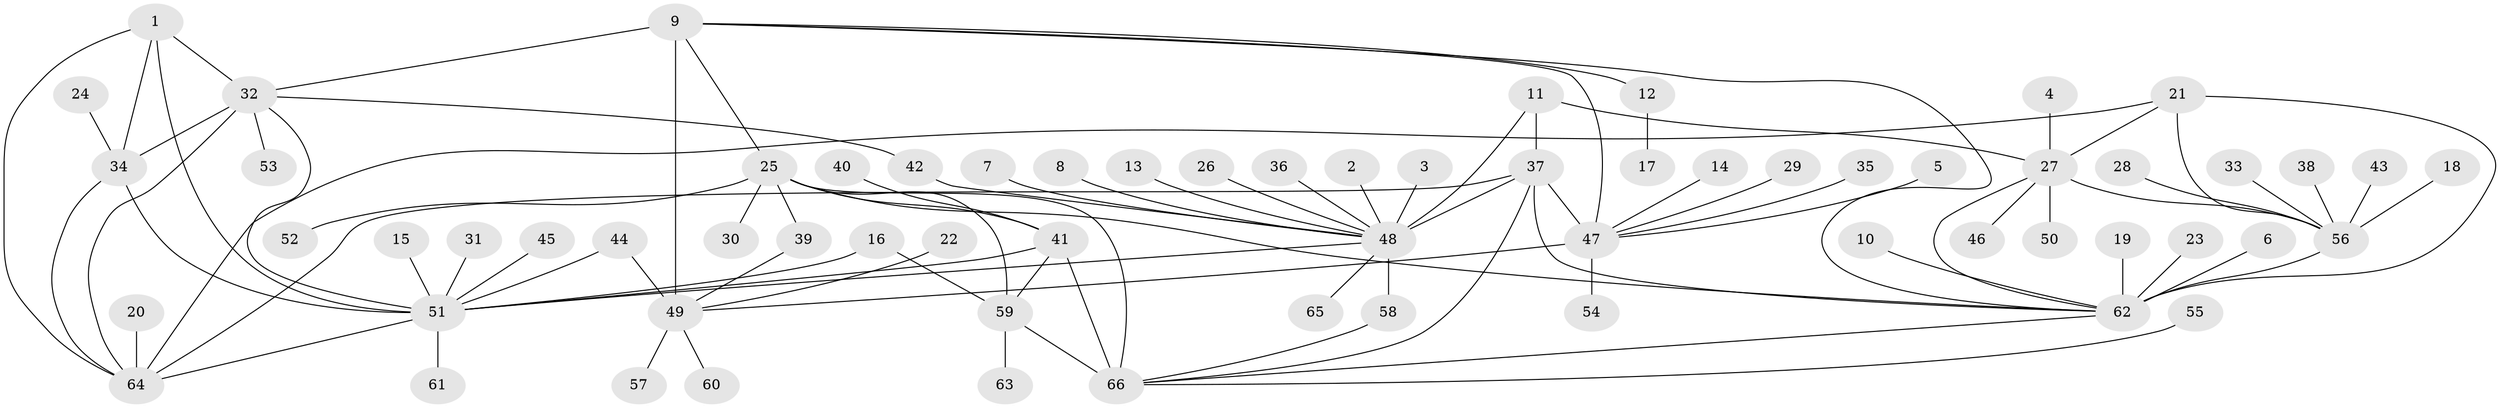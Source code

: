 // original degree distribution, {11: 0.015748031496062992, 9: 0.023622047244094488, 5: 0.031496062992125984, 6: 0.015748031496062992, 8: 0.06299212598425197, 7: 0.03937007874015748, 10: 0.015748031496062992, 13: 0.007874015748031496, 12: 0.007874015748031496, 15: 0.007874015748031496, 14: 0.007874015748031496, 2: 0.1968503937007874, 1: 0.5433070866141733, 3: 0.023622047244094488}
// Generated by graph-tools (version 1.1) at 2025/02/03/09/25 03:02:46]
// undirected, 66 vertices, 93 edges
graph export_dot {
graph [start="1"]
  node [color=gray90,style=filled];
  1;
  2;
  3;
  4;
  5;
  6;
  7;
  8;
  9;
  10;
  11;
  12;
  13;
  14;
  15;
  16;
  17;
  18;
  19;
  20;
  21;
  22;
  23;
  24;
  25;
  26;
  27;
  28;
  29;
  30;
  31;
  32;
  33;
  34;
  35;
  36;
  37;
  38;
  39;
  40;
  41;
  42;
  43;
  44;
  45;
  46;
  47;
  48;
  49;
  50;
  51;
  52;
  53;
  54;
  55;
  56;
  57;
  58;
  59;
  60;
  61;
  62;
  63;
  64;
  65;
  66;
  1 -- 32 [weight=2.0];
  1 -- 34 [weight=2.0];
  1 -- 51 [weight=2.0];
  1 -- 64 [weight=2.0];
  2 -- 48 [weight=1.0];
  3 -- 48 [weight=1.0];
  4 -- 27 [weight=1.0];
  5 -- 47 [weight=1.0];
  6 -- 62 [weight=1.0];
  7 -- 48 [weight=1.0];
  8 -- 48 [weight=1.0];
  9 -- 12 [weight=1.0];
  9 -- 25 [weight=1.0];
  9 -- 32 [weight=1.0];
  9 -- 47 [weight=3.0];
  9 -- 49 [weight=6.0];
  9 -- 62 [weight=1.0];
  10 -- 62 [weight=1.0];
  11 -- 27 [weight=1.0];
  11 -- 37 [weight=4.0];
  11 -- 48 [weight=4.0];
  12 -- 17 [weight=1.0];
  13 -- 48 [weight=1.0];
  14 -- 47 [weight=1.0];
  15 -- 51 [weight=1.0];
  16 -- 51 [weight=1.0];
  16 -- 59 [weight=1.0];
  18 -- 56 [weight=1.0];
  19 -- 62 [weight=1.0];
  20 -- 64 [weight=1.0];
  21 -- 27 [weight=1.0];
  21 -- 56 [weight=2.0];
  21 -- 62 [weight=2.0];
  21 -- 64 [weight=1.0];
  22 -- 49 [weight=1.0];
  23 -- 62 [weight=1.0];
  24 -- 34 [weight=1.0];
  25 -- 30 [weight=1.0];
  25 -- 39 [weight=1.0];
  25 -- 41 [weight=4.0];
  25 -- 52 [weight=1.0];
  25 -- 59 [weight=2.0];
  25 -- 62 [weight=1.0];
  25 -- 66 [weight=2.0];
  26 -- 48 [weight=1.0];
  27 -- 46 [weight=1.0];
  27 -- 50 [weight=1.0];
  27 -- 56 [weight=2.0];
  27 -- 62 [weight=2.0];
  28 -- 56 [weight=1.0];
  29 -- 47 [weight=1.0];
  31 -- 51 [weight=1.0];
  32 -- 34 [weight=1.0];
  32 -- 42 [weight=1.0];
  32 -- 51 [weight=1.0];
  32 -- 53 [weight=1.0];
  32 -- 64 [weight=1.0];
  33 -- 56 [weight=1.0];
  34 -- 51 [weight=1.0];
  34 -- 64 [weight=1.0];
  35 -- 47 [weight=1.0];
  36 -- 48 [weight=1.0];
  37 -- 47 [weight=1.0];
  37 -- 48 [weight=4.0];
  37 -- 62 [weight=1.0];
  37 -- 64 [weight=2.0];
  37 -- 66 [weight=1.0];
  38 -- 56 [weight=1.0];
  39 -- 49 [weight=1.0];
  40 -- 41 [weight=1.0];
  41 -- 51 [weight=1.0];
  41 -- 59 [weight=2.0];
  41 -- 66 [weight=2.0];
  42 -- 48 [weight=1.0];
  43 -- 56 [weight=1.0];
  44 -- 49 [weight=1.0];
  44 -- 51 [weight=1.0];
  45 -- 51 [weight=1.0];
  47 -- 49 [weight=2.0];
  47 -- 54 [weight=1.0];
  48 -- 51 [weight=1.0];
  48 -- 58 [weight=1.0];
  48 -- 65 [weight=1.0];
  49 -- 57 [weight=1.0];
  49 -- 60 [weight=1.0];
  51 -- 61 [weight=1.0];
  51 -- 64 [weight=1.0];
  55 -- 66 [weight=1.0];
  56 -- 62 [weight=4.0];
  58 -- 66 [weight=1.0];
  59 -- 63 [weight=1.0];
  59 -- 66 [weight=1.0];
  62 -- 66 [weight=1.0];
}
